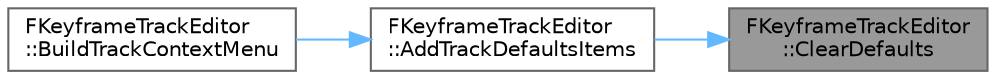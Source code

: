 digraph "FKeyframeTrackEditor::ClearDefaults"
{
 // INTERACTIVE_SVG=YES
 // LATEX_PDF_SIZE
  bgcolor="transparent";
  edge [fontname=Helvetica,fontsize=10,labelfontname=Helvetica,labelfontsize=10];
  node [fontname=Helvetica,fontsize=10,shape=box,height=0.2,width=0.4];
  rankdir="RL";
  Node1 [id="Node000001",label="FKeyframeTrackEditor\l::ClearDefaults",height=0.2,width=0.4,color="gray40", fillcolor="grey60", style="filled", fontcolor="black",tooltip=" "];
  Node1 -> Node2 [id="edge1_Node000001_Node000002",dir="back",color="steelblue1",style="solid",tooltip=" "];
  Node2 [id="Node000002",label="FKeyframeTrackEditor\l::AddTrackDefaultsItems",height=0.2,width=0.4,color="grey40", fillcolor="white", style="filled",URL="$dd/d48/classFKeyframeTrackEditor.html#a165ec49b5ac4ecb3bb4eab67e98e26aa",tooltip=" "];
  Node2 -> Node3 [id="edge2_Node000002_Node000003",dir="back",color="steelblue1",style="solid",tooltip=" "];
  Node3 [id="Node000003",label="FKeyframeTrackEditor\l::BuildTrackContextMenu",height=0.2,width=0.4,color="grey40", fillcolor="white", style="filled",URL="$dd/d48/classFKeyframeTrackEditor.html#aaa6d1b2acb35e27b333203c9a7beb545",tooltip="Builds the context menu for the track."];
}
